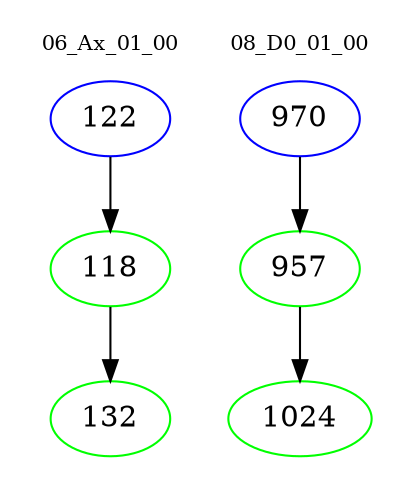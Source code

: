digraph{
subgraph cluster_0 {
color = white
label = "06_Ax_01_00";
fontsize=10;
T0_122 [label="122", color="blue"]
T0_122 -> T0_118 [color="black"]
T0_118 [label="118", color="green"]
T0_118 -> T0_132 [color="black"]
T0_132 [label="132", color="green"]
}
subgraph cluster_1 {
color = white
label = "08_D0_01_00";
fontsize=10;
T1_970 [label="970", color="blue"]
T1_970 -> T1_957 [color="black"]
T1_957 [label="957", color="green"]
T1_957 -> T1_1024 [color="black"]
T1_1024 [label="1024", color="green"]
}
}
